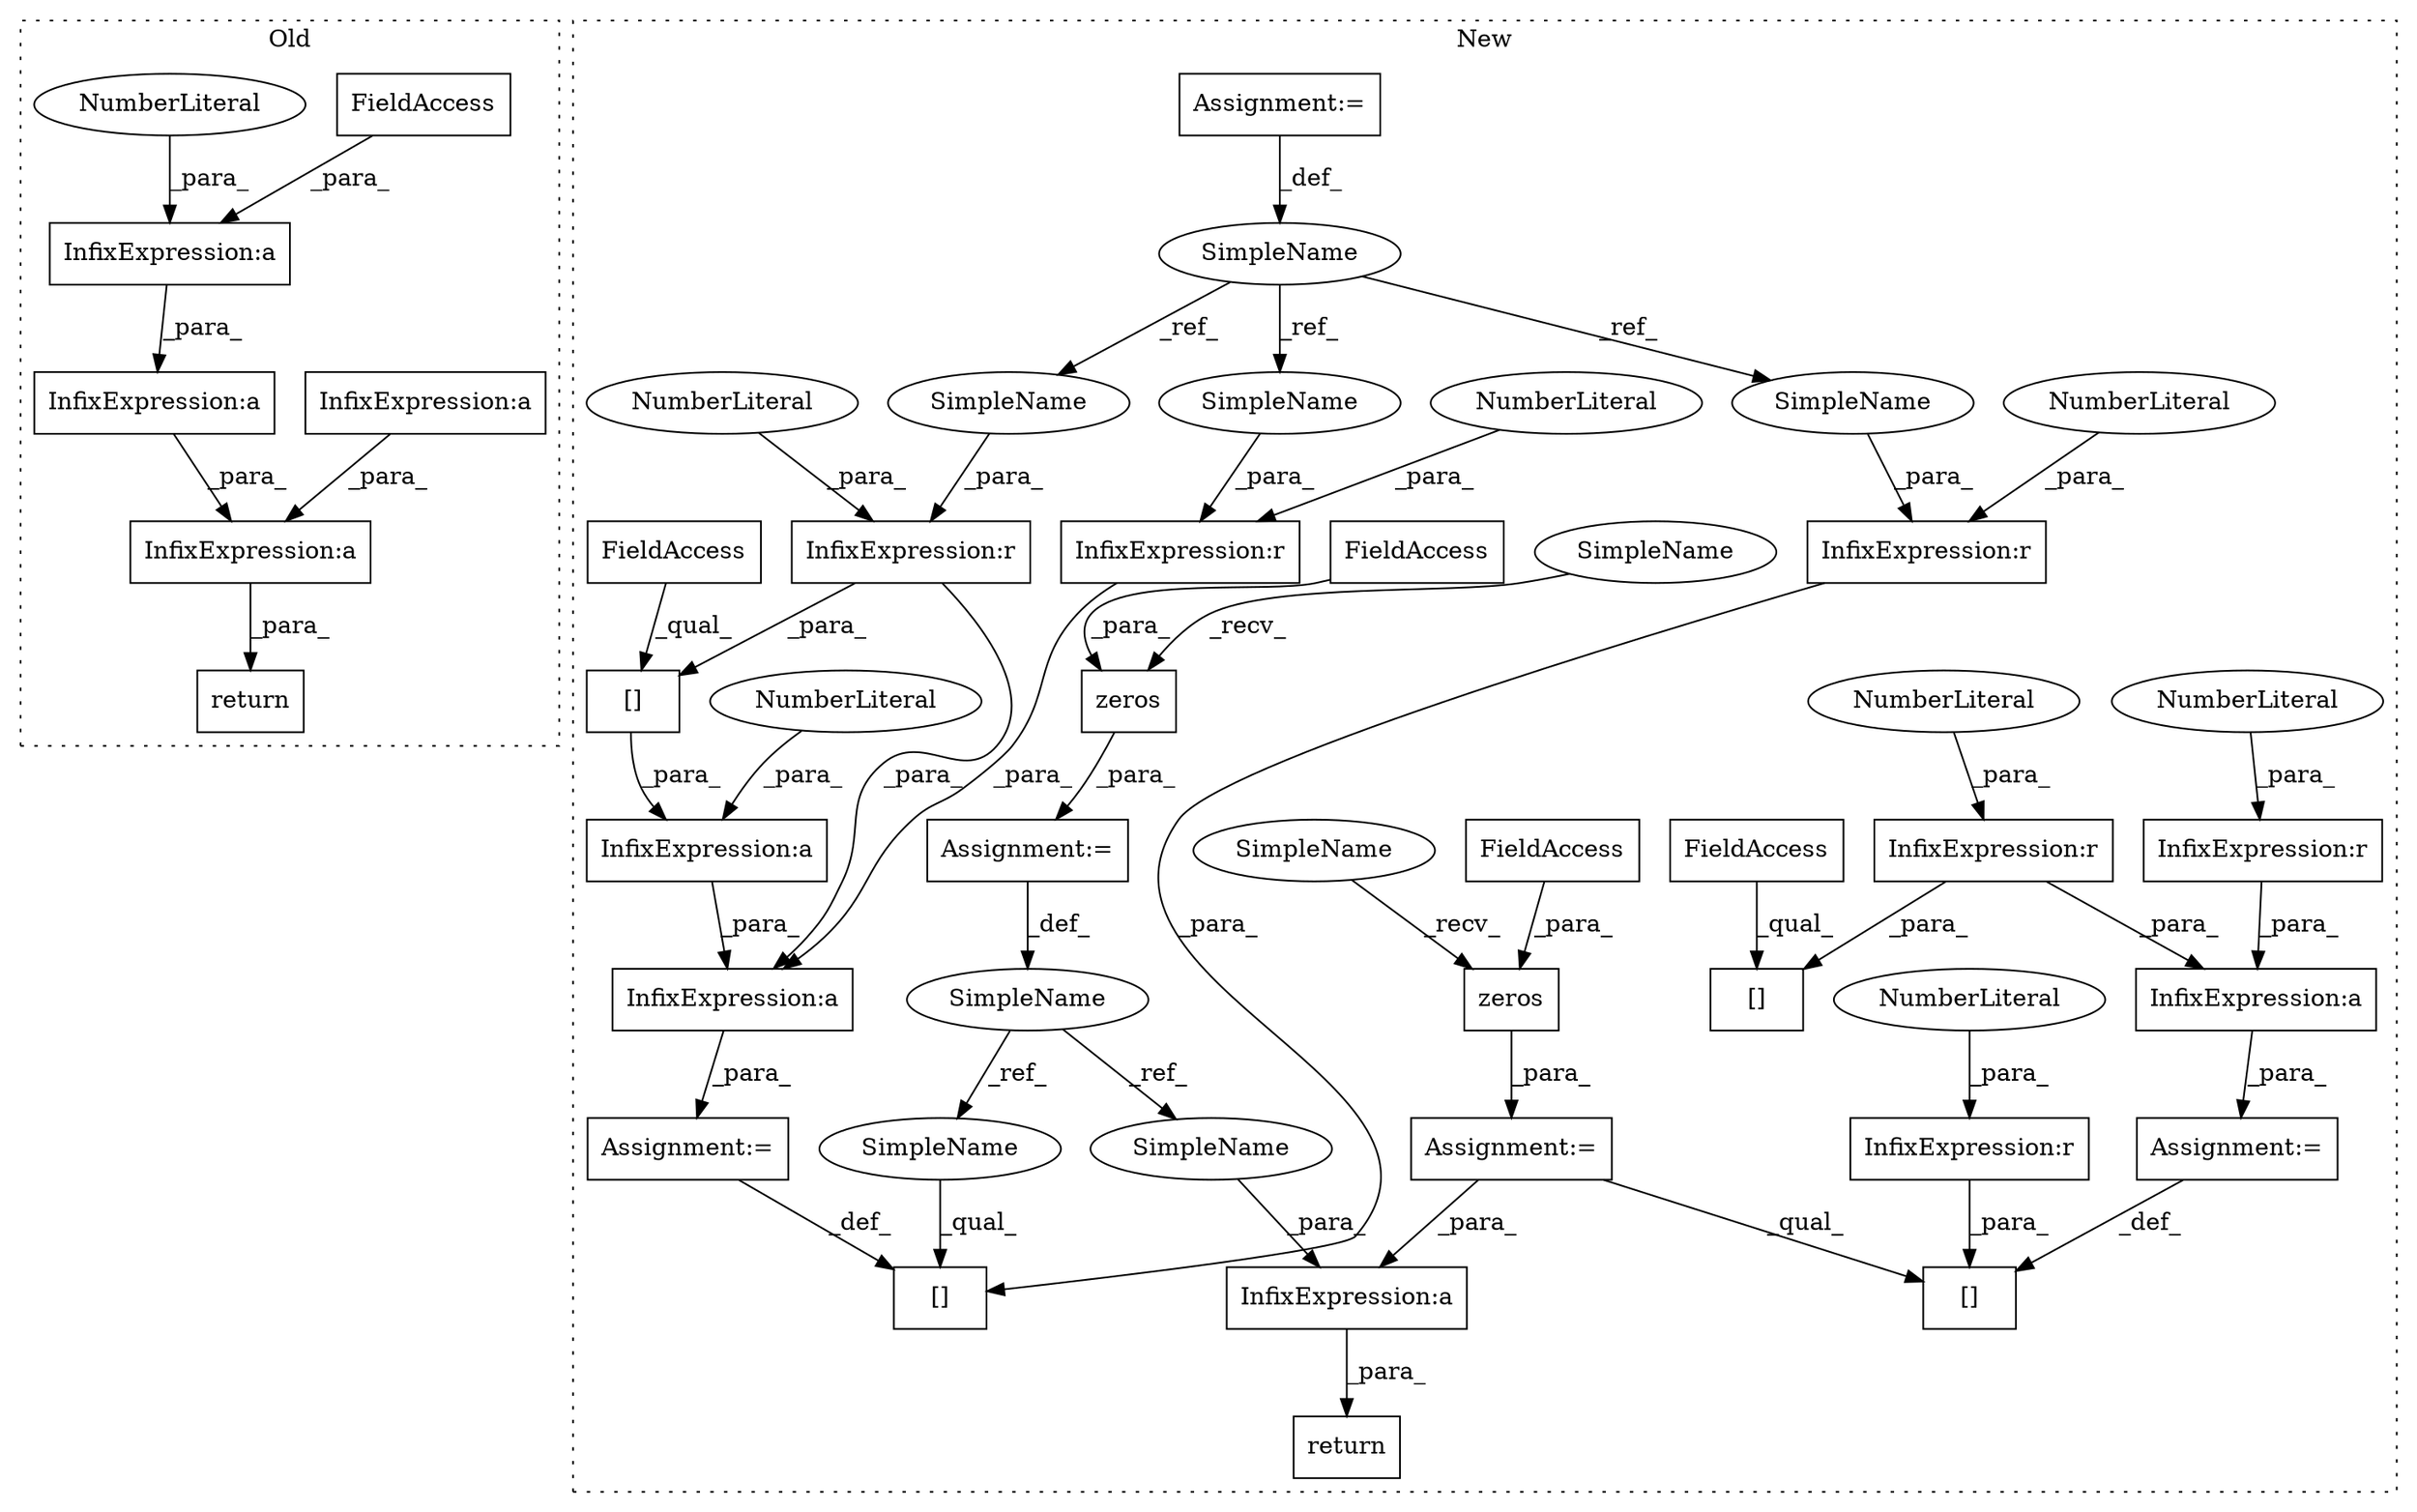 digraph G {
subgraph cluster0 {
1 [label="return" a="41" s="1570" l="7" shape="box"];
8 [label="InfixExpression:a" a="27" s="1631" l="3" shape="box"];
9 [label="FieldAccess" a="22" s="1634" l="10" shape="box"];
12 [label="InfixExpression:a" a="27" s="1606" l="3" shape="box"];
13 [label="InfixExpression:a" a="27" s="1581" l="3" shape="box"];
15 [label="InfixExpression:a" a="27" s="1623" l="3" shape="box"];
19 [label="NumberLiteral" a="34" s="1628" l="3" shape="ellipse"];
label = "Old";
style="dotted";
}
subgraph cluster1 {
2 [label="zeros" a="32" s="2150,2163" l="6,1" shape="box"];
3 [label="return" a="41" s="2311" l="7" shape="box"];
4 [label="Assignment:=" a="7" s="2143" l="1" shape="box"];
5 [label="Assignment:=" a="7" s="2114" l="1" shape="box"];
6 [label="[]" a="2" s="2234,2245" l="3,1" shape="box"];
7 [label="Assignment:=" a="7" s="2246" l="1" shape="box"];
10 [label="InfixExpression:a" a="27" s="2321" l="3" shape="box"];
11 [label="InfixExpression:a" a="27" s="2275" l="3" shape="box"];
14 [label="InfixExpression:a" a="27" s="2267" l="3" shape="box"];
16 [label="[]" a="2" s="2170,2180" l="3,1" shape="box"];
17 [label="InfixExpression:a" a="27" s="2199" l="3" shape="box"];
18 [label="[]" a="2" s="2278,2297" l="11,1" shape="box"];
20 [label="NumberLiteral" a="34" s="2272" l="3" shape="ellipse"];
21 [label="SimpleName" a="42" s="2141" l="2" shape="ellipse"];
22 [label="zeros" a="32" s="2121,2134" l="6,1" shape="box"];
23 [label="InfixExpression:r" a="27" s="2240" l="3" shape="box"];
24 [label="NumberLiteral" a="34" s="2243" l="1" shape="ellipse"];
25 [label="SimpleName" a="42" s="2096" l="2" shape="ellipse"];
26 [label="InfixExpression:r" a="27" s="2292" l="3" shape="box"];
27 [label="InfixExpression:r" a="27" s="2260" l="3" shape="box"];
28 [label="NumberLiteral" a="34" s="2295" l="1" shape="ellipse"];
29 [label="NumberLiteral" a="34" s="2263" l="1" shape="ellipse"];
30 [label="InfixExpression:r" a="27" s="2175" l="3" shape="box"];
31 [label="NumberLiteral" a="34" s="2178" l="1" shape="ellipse"];
32 [label="InfixExpression:r" a="27" s="2192" l="3" shape="box"];
33 [label="NumberLiteral" a="34" s="2195" l="1" shape="ellipse"];
34 [label="InfixExpression:r" a="27" s="2216" l="3" shape="box"];
35 [label="NumberLiteral" a="34" s="2219" l="1" shape="ellipse"];
36 [label="FieldAccess" a="22" s="2156" l="7" shape="box"];
37 [label="FieldAccess" a="22" s="2127" l="7" shape="box"];
38 [label="FieldAccess" a="22" s="2278" l="10" shape="box"];
39 [label="Assignment:=" a="7" s="2098" l="1" shape="box"];
40 [label="Assignment:=" a="7" s="2181" l="1" shape="box"];
41 [label="[]" a="2" s="2203,2221" l="11,1" shape="box"];
42 [label="FieldAccess" a="22" s="2203" l="10" shape="box"];
43 [label="SimpleName" a="42" s="2144" l="5" shape="ellipse"];
44 [label="SimpleName" a="42" s="2115" l="5" shape="ellipse"];
45 [label="SimpleName" a="42" s="2324" l="2" shape="ellipse"];
46 [label="SimpleName" a="42" s="2234" l="2" shape="ellipse"];
47 [label="SimpleName" a="42" s="2258" l="2" shape="ellipse"];
48 [label="SimpleName" a="42" s="2290" l="2" shape="ellipse"];
49 [label="SimpleName" a="42" s="2238" l="2" shape="ellipse"];
label = "New";
style="dotted";
}
2 -> 4 [label="_para_"];
4 -> 21 [label="_def_"];
5 -> 10 [label="_para_"];
5 -> 16 [label="_qual_"];
7 -> 6 [label="_def_"];
8 -> 15 [label="_para_"];
9 -> 8 [label="_para_"];
10 -> 3 [label="_para_"];
11 -> 14 [label="_para_"];
12 -> 1 [label="_para_"];
13 -> 12 [label="_para_"];
14 -> 7 [label="_para_"];
15 -> 12 [label="_para_"];
17 -> 40 [label="_para_"];
18 -> 11 [label="_para_"];
19 -> 8 [label="_para_"];
20 -> 11 [label="_para_"];
21 -> 46 [label="_ref_"];
21 -> 45 [label="_ref_"];
22 -> 5 [label="_para_"];
23 -> 6 [label="_para_"];
24 -> 23 [label="_para_"];
25 -> 48 [label="_ref_"];
25 -> 47 [label="_ref_"];
25 -> 49 [label="_ref_"];
26 -> 18 [label="_para_"];
26 -> 14 [label="_para_"];
27 -> 14 [label="_para_"];
28 -> 26 [label="_para_"];
29 -> 27 [label="_para_"];
30 -> 16 [label="_para_"];
31 -> 30 [label="_para_"];
32 -> 17 [label="_para_"];
33 -> 32 [label="_para_"];
34 -> 41 [label="_para_"];
34 -> 17 [label="_para_"];
35 -> 34 [label="_para_"];
36 -> 2 [label="_para_"];
37 -> 22 [label="_para_"];
38 -> 18 [label="_qual_"];
39 -> 25 [label="_def_"];
40 -> 16 [label="_def_"];
42 -> 41 [label="_qual_"];
43 -> 2 [label="_recv_"];
44 -> 22 [label="_recv_"];
45 -> 10 [label="_para_"];
46 -> 6 [label="_qual_"];
47 -> 27 [label="_para_"];
48 -> 26 [label="_para_"];
49 -> 23 [label="_para_"];
}